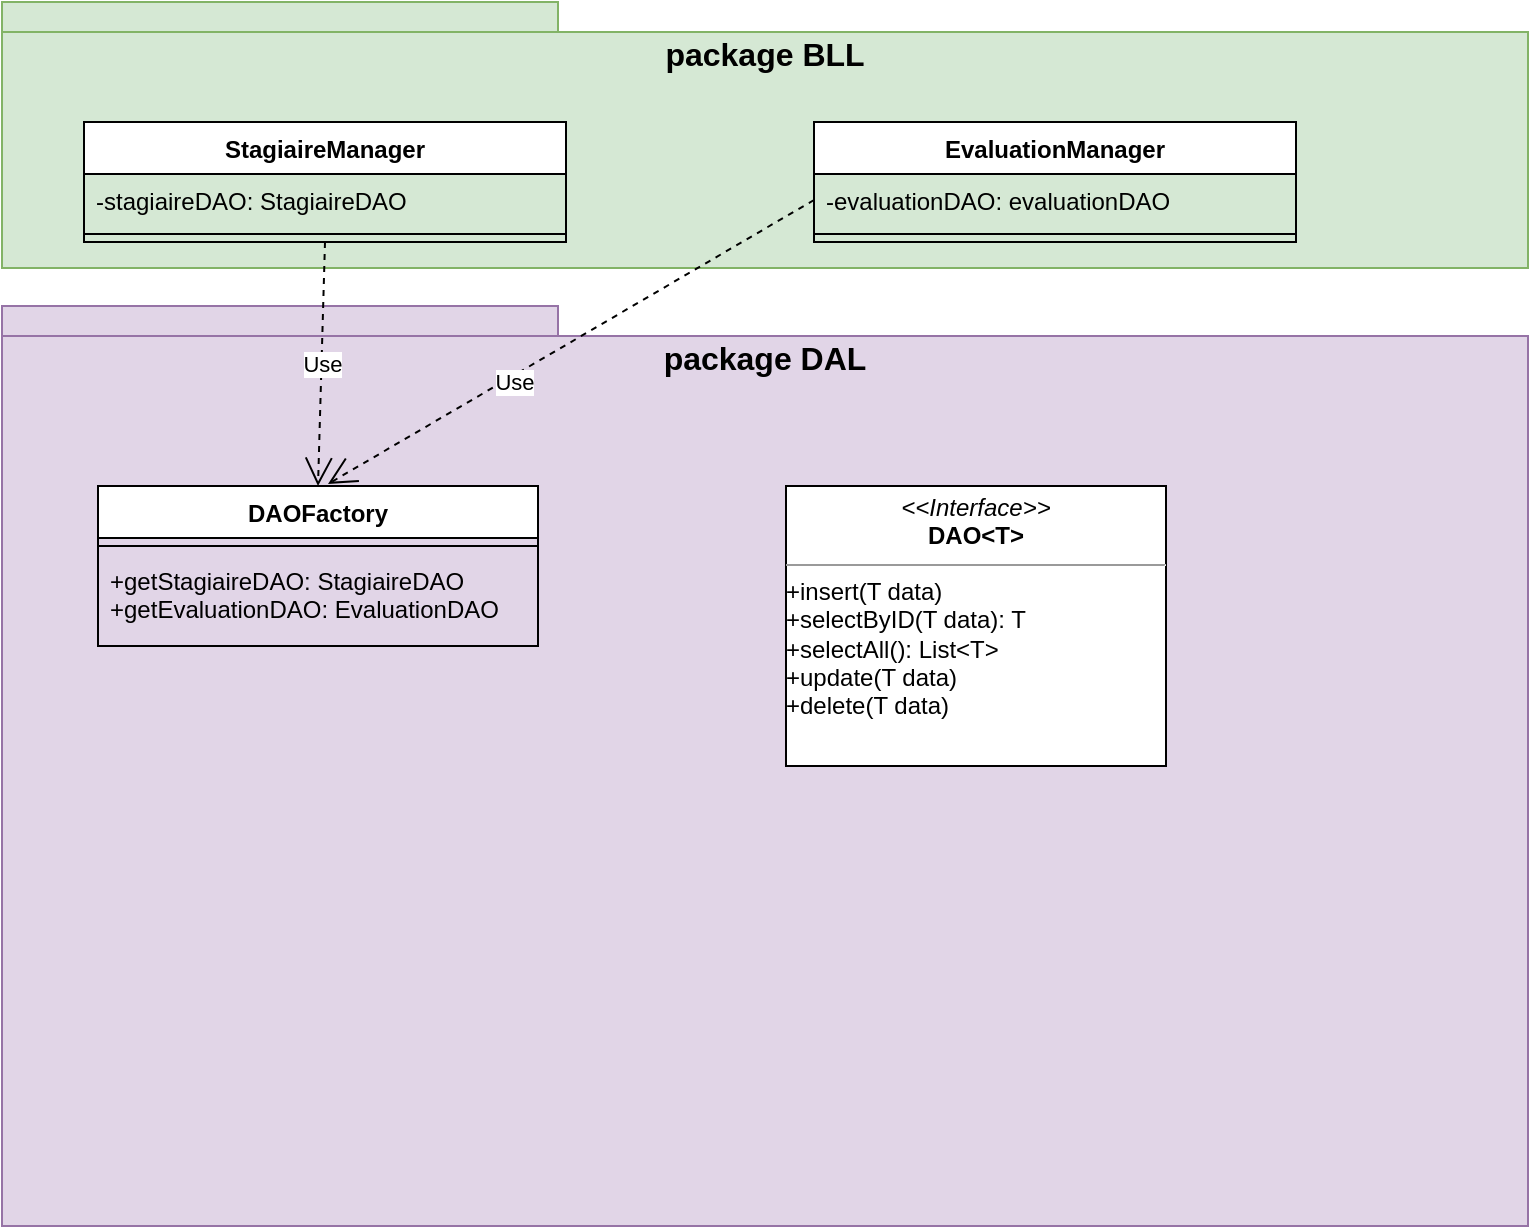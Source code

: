<mxfile version="22.1.7" type="github">
  <diagram name="Page-1" id="IREjszTsm0Cs9NzbakG7">
    <mxGraphModel dx="1221" dy="673" grid="0" gridSize="10" guides="1" tooltips="1" connect="1" arrows="1" fold="1" page="1" pageScale="1" pageWidth="827" pageHeight="1169" math="0" shadow="0">
      <root>
        <mxCell id="0" />
        <mxCell id="1" parent="0" />
        <mxCell id="jltZM2PD5XOY3X1_tcFe-2" value="package BLL" style="shape=folder;fontStyle=1;spacingTop=10;tabWidth=278;tabHeight=15;tabPosition=left;html=1;whiteSpace=wrap;verticalAlign=top;fontSize=16;fillColor=#d5e8d4;strokeColor=#82b366;" vertex="1" parent="1">
          <mxGeometry x="24" y="16" width="763" height="133" as="geometry" />
        </mxCell>
        <mxCell id="jltZM2PD5XOY3X1_tcFe-3" value="StagiaireManager" style="swimlane;fontStyle=1;align=center;verticalAlign=top;childLayout=stackLayout;horizontal=1;startSize=26;horizontalStack=0;resizeParent=1;resizeParentMax=0;resizeLast=0;collapsible=1;marginBottom=0;whiteSpace=wrap;html=1;" vertex="1" parent="1">
          <mxGeometry x="65" y="76" width="241" height="60" as="geometry" />
        </mxCell>
        <mxCell id="jltZM2PD5XOY3X1_tcFe-4" value="-stagiaireDAO: StagiaireDAO" style="text;strokeColor=none;fillColor=none;align=left;verticalAlign=top;spacingLeft=4;spacingRight=4;overflow=hidden;rotatable=0;points=[[0,0.5],[1,0.5]];portConstraint=eastwest;whiteSpace=wrap;html=1;" vertex="1" parent="jltZM2PD5XOY3X1_tcFe-3">
          <mxGeometry y="26" width="241" height="26" as="geometry" />
        </mxCell>
        <mxCell id="jltZM2PD5XOY3X1_tcFe-5" value="" style="line;strokeWidth=1;fillColor=none;align=left;verticalAlign=middle;spacingTop=-1;spacingLeft=3;spacingRight=3;rotatable=0;labelPosition=right;points=[];portConstraint=eastwest;strokeColor=inherit;" vertex="1" parent="jltZM2PD5XOY3X1_tcFe-3">
          <mxGeometry y="52" width="241" height="8" as="geometry" />
        </mxCell>
        <mxCell id="jltZM2PD5XOY3X1_tcFe-7" value="EvaluationManager" style="swimlane;fontStyle=1;align=center;verticalAlign=top;childLayout=stackLayout;horizontal=1;startSize=26;horizontalStack=0;resizeParent=1;resizeParentMax=0;resizeLast=0;collapsible=1;marginBottom=0;whiteSpace=wrap;html=1;" vertex="1" parent="1">
          <mxGeometry x="430" y="76" width="241" height="60" as="geometry" />
        </mxCell>
        <mxCell id="jltZM2PD5XOY3X1_tcFe-8" value="-evaluationDAO: evaluationDAO" style="text;strokeColor=none;fillColor=none;align=left;verticalAlign=top;spacingLeft=4;spacingRight=4;overflow=hidden;rotatable=0;points=[[0,0.5],[1,0.5]];portConstraint=eastwest;whiteSpace=wrap;html=1;" vertex="1" parent="jltZM2PD5XOY3X1_tcFe-7">
          <mxGeometry y="26" width="241" height="26" as="geometry" />
        </mxCell>
        <mxCell id="jltZM2PD5XOY3X1_tcFe-9" value="" style="line;strokeWidth=1;fillColor=none;align=left;verticalAlign=middle;spacingTop=-1;spacingLeft=3;spacingRight=3;rotatable=0;labelPosition=right;points=[];portConstraint=eastwest;strokeColor=inherit;" vertex="1" parent="jltZM2PD5XOY3X1_tcFe-7">
          <mxGeometry y="52" width="241" height="8" as="geometry" />
        </mxCell>
        <mxCell id="jltZM2PD5XOY3X1_tcFe-10" value="package DAL" style="shape=folder;fontStyle=1;spacingTop=10;tabWidth=278;tabHeight=15;tabPosition=left;html=1;whiteSpace=wrap;verticalAlign=top;fontSize=16;fillColor=#e1d5e7;strokeColor=#9673a6;" vertex="1" parent="1">
          <mxGeometry x="24" y="168" width="763" height="460" as="geometry" />
        </mxCell>
        <mxCell id="jltZM2PD5XOY3X1_tcFe-11" value="DAOFactory" style="swimlane;fontStyle=1;align=center;verticalAlign=top;childLayout=stackLayout;horizontal=1;startSize=26;horizontalStack=0;resizeParent=1;resizeParentMax=0;resizeLast=0;collapsible=1;marginBottom=0;whiteSpace=wrap;html=1;" vertex="1" parent="1">
          <mxGeometry x="72" y="258" width="220" height="80" as="geometry" />
        </mxCell>
        <mxCell id="jltZM2PD5XOY3X1_tcFe-13" value="" style="line;strokeWidth=1;fillColor=none;align=left;verticalAlign=middle;spacingTop=-1;spacingLeft=3;spacingRight=3;rotatable=0;labelPosition=right;points=[];portConstraint=eastwest;strokeColor=inherit;" vertex="1" parent="jltZM2PD5XOY3X1_tcFe-11">
          <mxGeometry y="26" width="220" height="8" as="geometry" />
        </mxCell>
        <mxCell id="jltZM2PD5XOY3X1_tcFe-14" value="&lt;div&gt;+getStagiaireDAO: StagiaireDAO&lt;/div&gt;&lt;div&gt;+getEvaluationDAO: EvaluationDAO&lt;br&gt;&lt;/div&gt;" style="text;strokeColor=none;fillColor=none;align=left;verticalAlign=top;spacingLeft=4;spacingRight=4;overflow=hidden;rotatable=0;points=[[0,0.5],[1,0.5]];portConstraint=eastwest;whiteSpace=wrap;html=1;" vertex="1" parent="jltZM2PD5XOY3X1_tcFe-11">
          <mxGeometry y="34" width="220" height="46" as="geometry" />
        </mxCell>
        <mxCell id="jltZM2PD5XOY3X1_tcFe-20" value="Use" style="endArrow=open;endSize=12;dashed=1;html=1;rounded=0;exitX=0.5;exitY=1;exitDx=0;exitDy=0;entryX=0.5;entryY=0;entryDx=0;entryDy=0;" edge="1" parent="1" source="jltZM2PD5XOY3X1_tcFe-3" target="jltZM2PD5XOY3X1_tcFe-11">
          <mxGeometry width="160" relative="1" as="geometry">
            <mxPoint x="333" y="353" as="sourcePoint" />
            <mxPoint x="493" y="353" as="targetPoint" />
          </mxGeometry>
        </mxCell>
        <mxCell id="jltZM2PD5XOY3X1_tcFe-21" value="Use" style="endArrow=open;endSize=12;dashed=1;html=1;rounded=0;exitX=0;exitY=0.5;exitDx=0;exitDy=0;" edge="1" parent="1" source="jltZM2PD5XOY3X1_tcFe-8">
          <mxGeometry x="0.247" y="3" width="160" relative="1" as="geometry">
            <mxPoint x="196" y="146" as="sourcePoint" />
            <mxPoint x="187" y="257" as="targetPoint" />
            <mxPoint as="offset" />
          </mxGeometry>
        </mxCell>
        <mxCell id="jltZM2PD5XOY3X1_tcFe-26" value="&lt;p style=&quot;margin:0px;margin-top:4px;text-align:center;&quot;&gt;&lt;i&gt;&amp;lt;&amp;lt;Interface&amp;gt;&amp;gt;&lt;/i&gt;&lt;br&gt;&lt;b&gt;DAO&amp;lt;T&amp;gt;&lt;/b&gt;&lt;br&gt;&lt;/p&gt;&lt;hr size=&quot;1&quot;&gt;&lt;div&gt;+insert(T data)&lt;/div&gt;&lt;div&gt;+selectByID(T data): T&lt;/div&gt;&lt;div&gt;+selectAll(): List&amp;lt;T&amp;gt;&lt;/div&gt;&lt;div&gt;+update(T data)&lt;/div&gt;&lt;div&gt;+delete(T data)&lt;br&gt;&lt;/div&gt;" style="verticalAlign=top;align=left;overflow=fill;fontSize=12;fontFamily=Helvetica;html=1;whiteSpace=wrap;" vertex="1" parent="1">
          <mxGeometry x="416" y="258" width="190" height="140" as="geometry" />
        </mxCell>
      </root>
    </mxGraphModel>
  </diagram>
</mxfile>
